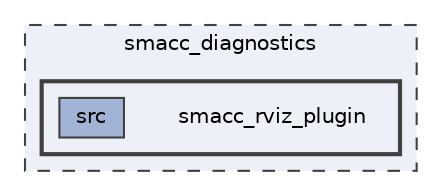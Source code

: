 digraph "smacc_diagnostics/smacc_rviz_plugin"
{
 // LATEX_PDF_SIZE
  bgcolor="transparent";
  edge [fontname=Helvetica,fontsize=10,labelfontname=Helvetica,labelfontsize=10];
  node [fontname=Helvetica,fontsize=10,shape=box,height=0.2,width=0.4];
  compound=true
  subgraph clusterdir_18599e97ed787ff3b2d543a436fe24ef {
    graph [ bgcolor="#edf0f7", pencolor="grey25", label="smacc_diagnostics", fontname=Helvetica,fontsize=10 style="filled,dashed", URL="dir_18599e97ed787ff3b2d543a436fe24ef.html",tooltip=""]
  subgraph clusterdir_e9e028d29cf6c23a7e36aeaec07dff18 {
    graph [ bgcolor="#edf0f7", pencolor="grey25", label="", fontname=Helvetica,fontsize=10 style="filled,bold", URL="dir_e9e028d29cf6c23a7e36aeaec07dff18.html",tooltip=""]
    dir_e9e028d29cf6c23a7e36aeaec07dff18 [shape=plaintext, label="smacc_rviz_plugin"];
  dir_764677cd92983b1087795bea93a74b5e [label="src", fillcolor="#a2b4d6", color="grey25", style="filled", URL="dir_764677cd92983b1087795bea93a74b5e.html",tooltip=""];
  }
  }
}
